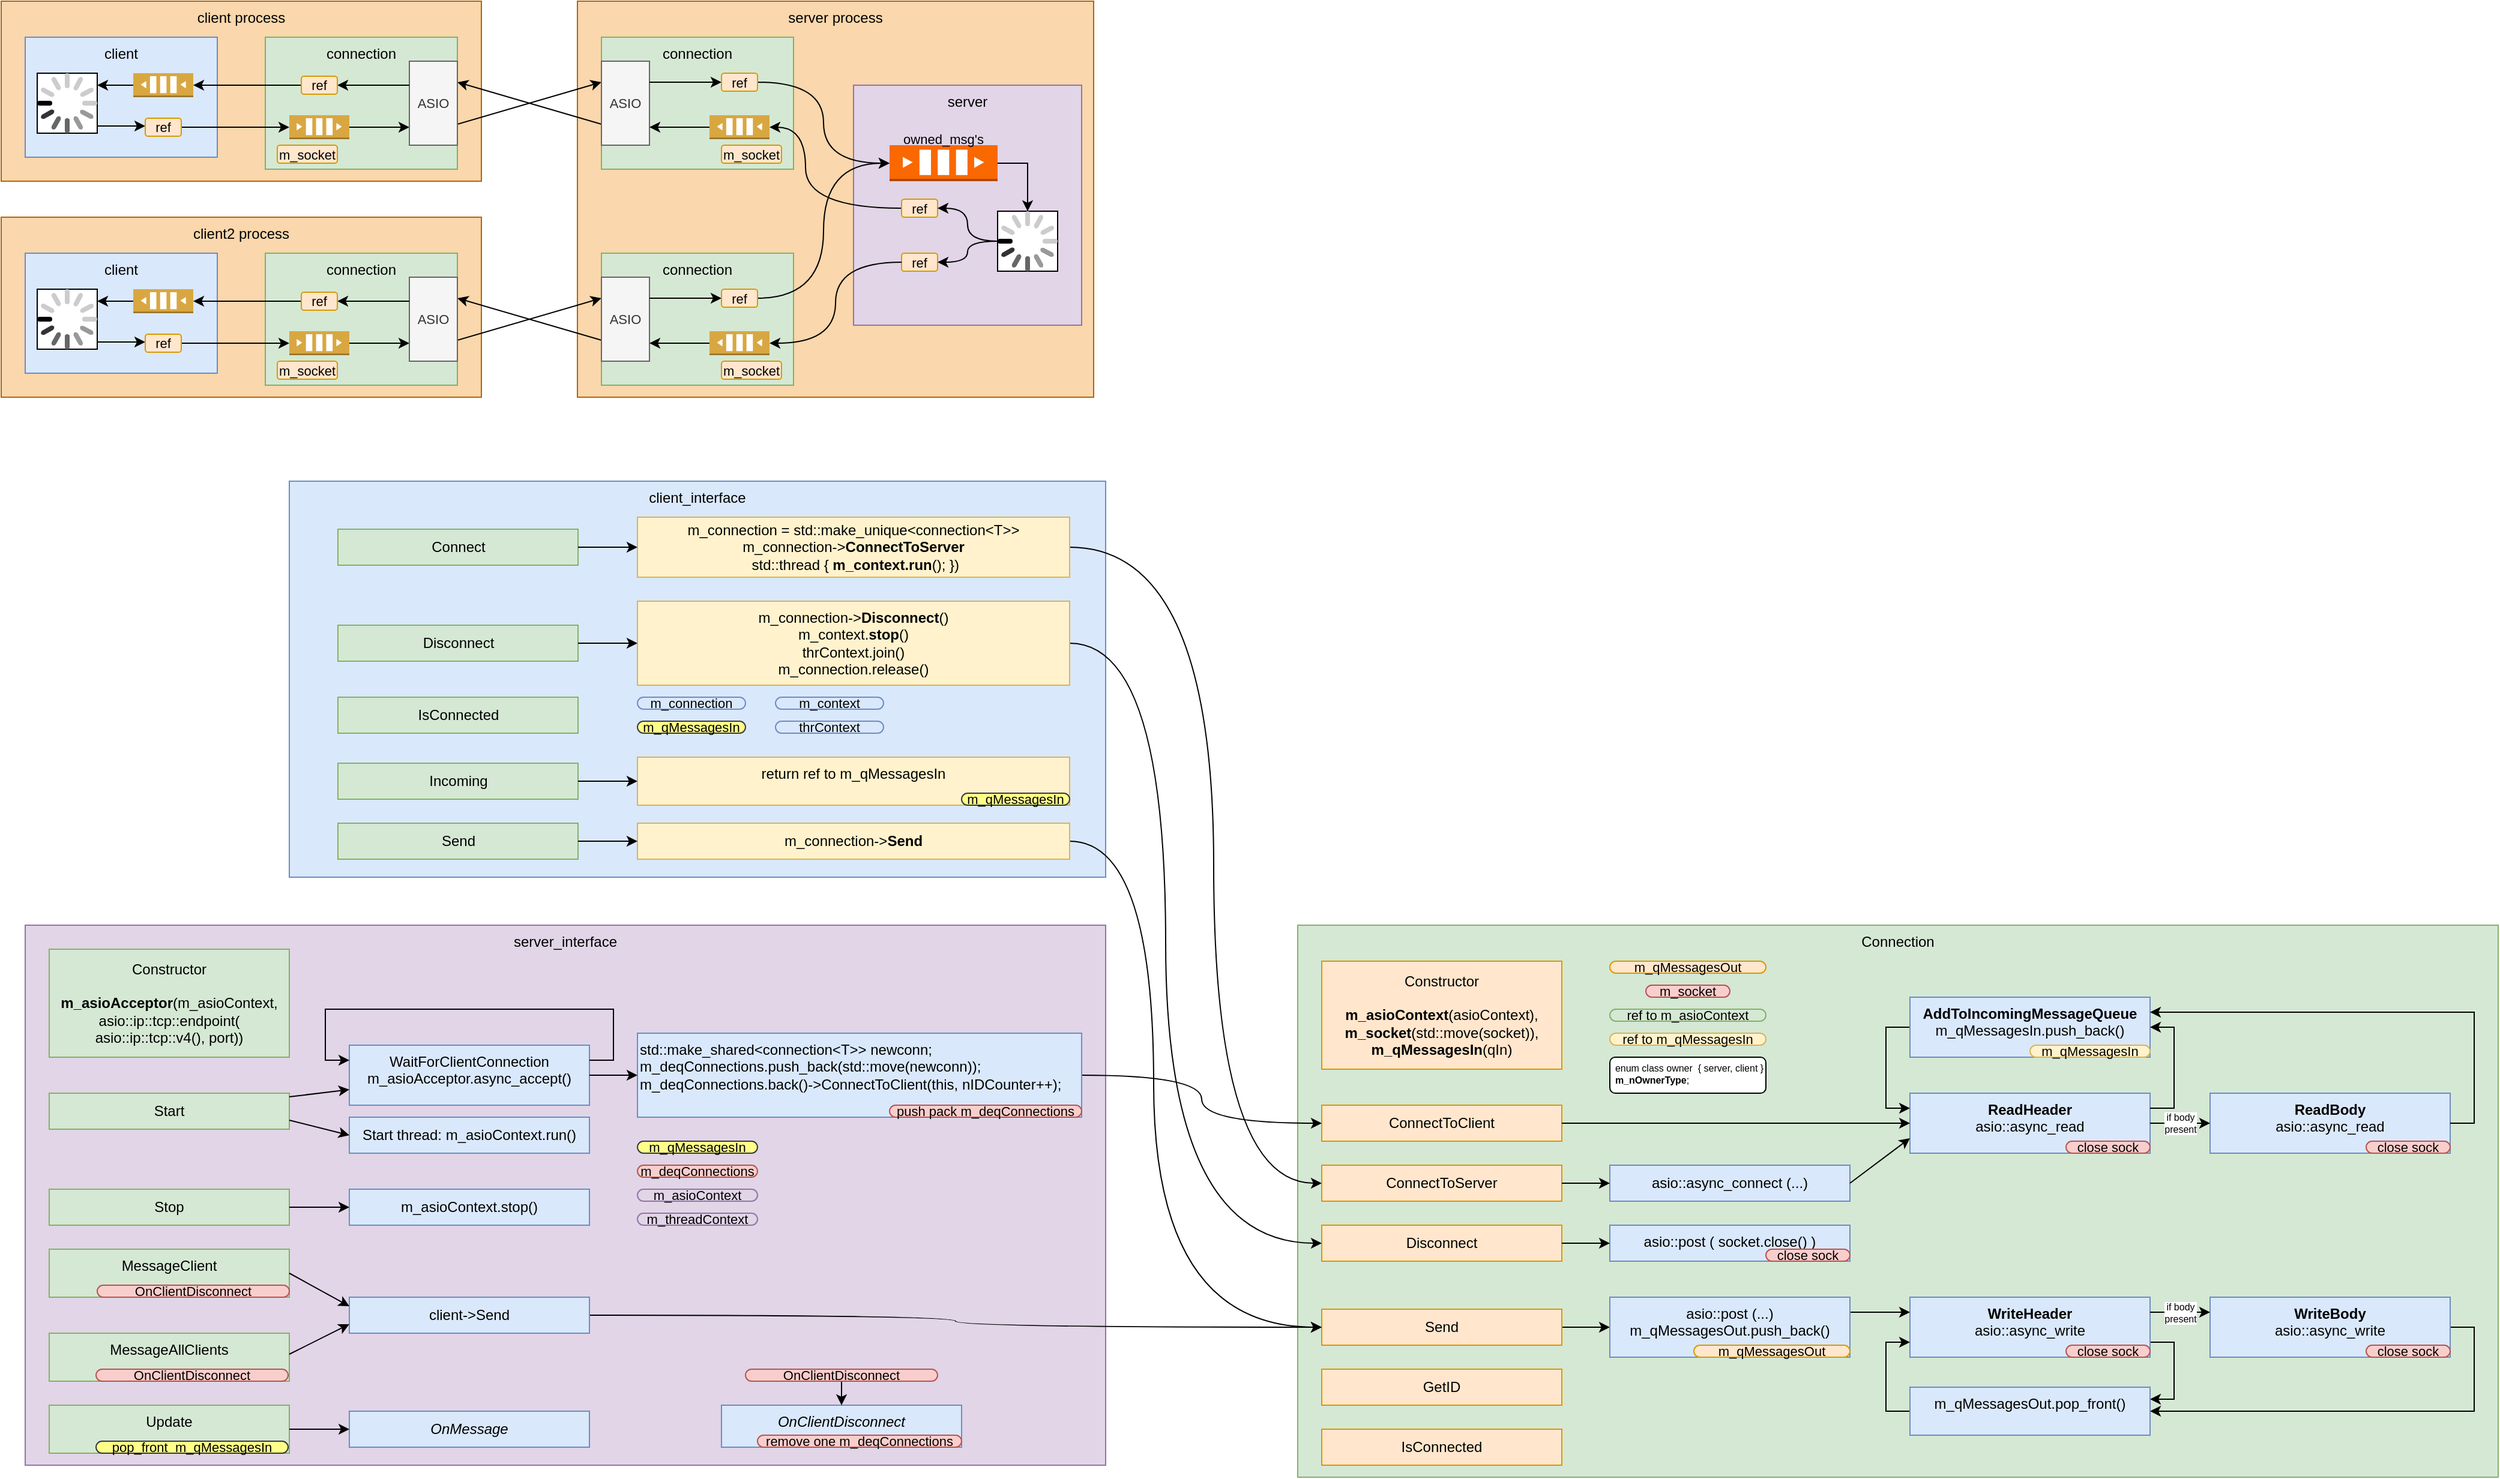 <mxfile version="21.1.2" type="device">
  <diagram name="Page-1" id="VmwjMLh0m2aZKeUJUhS9">
    <mxGraphModel dx="1274" dy="805" grid="0" gridSize="10" guides="1" tooltips="1" connect="1" arrows="1" fold="1" page="0" pageScale="1" pageWidth="850" pageHeight="1100" math="0" shadow="0">
      <root>
        <mxCell id="0" />
        <mxCell id="1" parent="0" />
        <mxCell id="L2Zg9XjhLKQAPyECAZR8-90" value="server process" style="rounded=0;whiteSpace=wrap;html=1;verticalAlign=top;fillColor=#fad7ac;strokeColor=#b46504;" vertex="1" parent="1">
          <mxGeometry x="1440" y="550" width="430" height="330" as="geometry" />
        </mxCell>
        <mxCell id="L2Zg9XjhLKQAPyECAZR8-89" value="client2 process" style="rounded=0;whiteSpace=wrap;html=1;verticalAlign=top;fillColor=#fad7ac;strokeColor=#b46504;" vertex="1" parent="1">
          <mxGeometry x="960" y="730" width="400" height="150" as="geometry" />
        </mxCell>
        <mxCell id="L2Zg9XjhLKQAPyECAZR8-88" value="client process" style="rounded=0;whiteSpace=wrap;html=1;verticalAlign=top;fillColor=#fad7ac;strokeColor=#b46504;" vertex="1" parent="1">
          <mxGeometry x="960" y="550" width="400" height="150" as="geometry" />
        </mxCell>
        <mxCell id="L2Zg9XjhLKQAPyECAZR8-18" value="connection" style="rounded=0;whiteSpace=wrap;html=1;fillColor=#d5e8d4;strokeColor=#82b366;verticalAlign=top;" vertex="1" parent="1">
          <mxGeometry x="1180" y="580" width="160" height="110" as="geometry" />
        </mxCell>
        <mxCell id="L2Zg9XjhLKQAPyECAZR8-1" value="client" style="rounded=0;whiteSpace=wrap;html=1;fillColor=#dae8fc;strokeColor=#6c8ebf;verticalAlign=top;" vertex="1" parent="1">
          <mxGeometry x="980" y="580" width="160" height="100" as="geometry" />
        </mxCell>
        <mxCell id="L2Zg9XjhLKQAPyECAZR8-10" value="" style="group" vertex="1" connectable="0" parent="1">
          <mxGeometry x="990" y="610" width="50" height="50" as="geometry" />
        </mxCell>
        <mxCell id="L2Zg9XjhLKQAPyECAZR8-9" value="" style="rounded=0;whiteSpace=wrap;html=1;" vertex="1" parent="L2Zg9XjhLKQAPyECAZR8-10">
          <mxGeometry width="50" height="50" as="geometry" />
        </mxCell>
        <mxCell id="L2Zg9XjhLKQAPyECAZR8-8" value="" style="html=1;verticalLabelPosition=bottom;labelBackgroundColor=#ffffff;verticalAlign=top;shadow=0;dashed=0;strokeWidth=2;shape=mxgraph.ios7.misc.loading_circle;" vertex="1" parent="L2Zg9XjhLKQAPyECAZR8-10">
          <mxGeometry width="50" height="50" as="geometry" />
        </mxCell>
        <mxCell id="L2Zg9XjhLKQAPyECAZR8-29" style="edgeStyle=elbowEdgeStyle;shape=connector;rounded=0;orthogonalLoop=1;jettySize=auto;elbow=vertical;html=1;labelBackgroundColor=default;strokeColor=default;fontFamily=Helvetica;fontSize=11;fontColor=default;endArrow=classic;" edge="1" parent="1" source="L2Zg9XjhLKQAPyECAZR8-11" target="L2Zg9XjhLKQAPyECAZR8-27">
          <mxGeometry relative="1" as="geometry" />
        </mxCell>
        <mxCell id="L2Zg9XjhLKQAPyECAZR8-11" value="" style="outlineConnect=0;dashed=0;verticalLabelPosition=bottom;verticalAlign=top;align=center;html=1;shape=mxgraph.aws3.queue;fillColor=#D9A741;gradientColor=none;" vertex="1" parent="1">
          <mxGeometry x="1200" y="645" width="50" height="20" as="geometry" />
        </mxCell>
        <mxCell id="L2Zg9XjhLKQAPyECAZR8-14" style="edgeStyle=elbowEdgeStyle;rounded=0;orthogonalLoop=1;jettySize=auto;html=1;exitX=1;exitY=0.5;exitDx=0;exitDy=0;exitPerimeter=0;elbow=vertical;" edge="1" parent="1" source="L2Zg9XjhLKQAPyECAZR8-13" target="L2Zg9XjhLKQAPyECAZR8-9">
          <mxGeometry relative="1" as="geometry" />
        </mxCell>
        <mxCell id="L2Zg9XjhLKQAPyECAZR8-13" value="" style="outlineConnect=0;dashed=0;verticalLabelPosition=bottom;verticalAlign=top;align=center;html=1;shape=mxgraph.aws3.queue;fillColor=#D9A741;gradientColor=none;flipH=1;" vertex="1" parent="1">
          <mxGeometry x="1070" y="610" width="50" height="20" as="geometry" />
        </mxCell>
        <mxCell id="L2Zg9XjhLKQAPyECAZR8-26" style="shape=connector;rounded=0;orthogonalLoop=1;jettySize=auto;elbow=vertical;html=1;labelBackgroundColor=default;strokeColor=default;fontFamily=Helvetica;fontSize=11;fontColor=default;endArrow=classic;" edge="1" parent="1" source="L2Zg9XjhLKQAPyECAZR8-46" target="L2Zg9XjhLKQAPyECAZR8-11">
          <mxGeometry relative="1" as="geometry">
            <mxPoint x="1119.994" y="655.111" as="sourcePoint" />
          </mxGeometry>
        </mxCell>
        <mxCell id="L2Zg9XjhLKQAPyECAZR8-16" style="edgeStyle=elbowEdgeStyle;shape=connector;rounded=0;orthogonalLoop=1;jettySize=auto;elbow=vertical;html=1;labelBackgroundColor=default;strokeColor=default;fontFamily=Helvetica;fontSize=11;fontColor=default;endArrow=classic;" edge="1" parent="1" source="L2Zg9XjhLKQAPyECAZR8-9" target="L2Zg9XjhLKQAPyECAZR8-46">
          <mxGeometry relative="1" as="geometry">
            <mxPoint x="1070.0" y="655.0" as="targetPoint" />
          </mxGeometry>
        </mxCell>
        <mxCell id="L2Zg9XjhLKQAPyECAZR8-30" style="edgeStyle=elbowEdgeStyle;shape=connector;rounded=0;orthogonalLoop=1;jettySize=auto;elbow=vertical;html=1;labelBackgroundColor=default;strokeColor=default;fontFamily=Helvetica;fontSize=11;fontColor=default;endArrow=classic;" edge="1" parent="1" source="L2Zg9XjhLKQAPyECAZR8-99" target="L2Zg9XjhLKQAPyECAZR8-13">
          <mxGeometry relative="1" as="geometry" />
        </mxCell>
        <mxCell id="L2Zg9XjhLKQAPyECAZR8-44" style="shape=connector;rounded=0;orthogonalLoop=1;jettySize=auto;elbow=vertical;html=1;exitX=1;exitY=0.75;exitDx=0;exitDy=0;entryX=0;entryY=0.25;entryDx=0;entryDy=0;labelBackgroundColor=default;strokeColor=default;fontFamily=Helvetica;fontSize=11;fontColor=default;endArrow=classic;" edge="1" parent="1" source="L2Zg9XjhLKQAPyECAZR8-27" target="L2Zg9XjhLKQAPyECAZR8-43">
          <mxGeometry relative="1" as="geometry" />
        </mxCell>
        <mxCell id="L2Zg9XjhLKQAPyECAZR8-45" style="rounded=0;orthogonalLoop=1;jettySize=auto;elbow=vertical;html=1;exitX=0;exitY=0.75;exitDx=0;exitDy=0;entryX=1;entryY=0.25;entryDx=0;entryDy=0;labelBackgroundColor=default;strokeColor=default;fontFamily=Helvetica;fontSize=11;fontColor=default;endArrow=classic;" edge="1" parent="1" source="L2Zg9XjhLKQAPyECAZR8-43" target="L2Zg9XjhLKQAPyECAZR8-27">
          <mxGeometry relative="1" as="geometry" />
        </mxCell>
        <mxCell id="L2Zg9XjhLKQAPyECAZR8-27" value="ASIO" style="rounded=0;whiteSpace=wrap;html=1;fontFamily=Helvetica;fontSize=11;fontColor=#333333;fillColor=#f5f5f5;strokeColor=#666666;" vertex="1" parent="1">
          <mxGeometry x="1300" y="600" width="40" height="70" as="geometry" />
        </mxCell>
        <mxCell id="L2Zg9XjhLKQAPyECAZR8-40" value="connection" style="rounded=0;whiteSpace=wrap;html=1;fillColor=#d5e8d4;strokeColor=#82b366;verticalAlign=top;" vertex="1" parent="1">
          <mxGeometry x="1460" y="580" width="160" height="110" as="geometry" />
        </mxCell>
        <mxCell id="L2Zg9XjhLKQAPyECAZR8-43" value="ASIO" style="rounded=0;whiteSpace=wrap;html=1;fontFamily=Helvetica;fontSize=11;fontColor=#333333;fillColor=#f5f5f5;strokeColor=#666666;" vertex="1" parent="1">
          <mxGeometry x="1460" y="600" width="40" height="70" as="geometry" />
        </mxCell>
        <mxCell id="L2Zg9XjhLKQAPyECAZR8-46" value="ref" style="rounded=1;whiteSpace=wrap;html=1;fontFamily=Helvetica;fontSize=11;fillColor=#ffe6cc;strokeColor=#d79b00;" vertex="1" parent="1">
          <mxGeometry x="1080" y="647.5" width="30" height="15" as="geometry" />
        </mxCell>
        <mxCell id="L2Zg9XjhLKQAPyECAZR8-48" style="edgeStyle=elbowEdgeStyle;shape=connector;rounded=0;orthogonalLoop=1;jettySize=auto;elbow=vertical;html=1;exitX=1;exitY=0.5;exitDx=0;exitDy=0;exitPerimeter=0;labelBackgroundColor=default;strokeColor=default;fontFamily=Helvetica;fontSize=11;fontColor=default;endArrow=classic;" edge="1" parent="1" source="L2Zg9XjhLKQAPyECAZR8-47" target="L2Zg9XjhLKQAPyECAZR8-43">
          <mxGeometry relative="1" as="geometry" />
        </mxCell>
        <mxCell id="L2Zg9XjhLKQAPyECAZR8-47" value="" style="outlineConnect=0;dashed=0;verticalLabelPosition=bottom;verticalAlign=top;align=center;html=1;shape=mxgraph.aws3.queue;fillColor=#D9A741;gradientColor=none;flipH=1;" vertex="1" parent="1">
          <mxGeometry x="1550" y="645" width="50" height="20" as="geometry" />
        </mxCell>
        <mxCell id="L2Zg9XjhLKQAPyECAZR8-49" value="server" style="rounded=0;whiteSpace=wrap;html=1;fillColor=#e1d5e7;strokeColor=#9673a6;verticalAlign=top;" vertex="1" parent="1">
          <mxGeometry x="1670" y="620" width="190" height="200" as="geometry" />
        </mxCell>
        <mxCell id="L2Zg9XjhLKQAPyECAZR8-55" style="edgeStyle=orthogonalEdgeStyle;shape=connector;rounded=0;orthogonalLoop=1;jettySize=auto;elbow=vertical;html=1;exitX=1;exitY=0.5;exitDx=0;exitDy=0;exitPerimeter=0;labelBackgroundColor=default;strokeColor=default;fontFamily=Helvetica;fontSize=11;fontColor=default;endArrow=classic;" edge="1" parent="1" source="L2Zg9XjhLKQAPyECAZR8-50" target="L2Zg9XjhLKQAPyECAZR8-53">
          <mxGeometry relative="1" as="geometry" />
        </mxCell>
        <mxCell id="L2Zg9XjhLKQAPyECAZR8-50" value="" style="outlineConnect=0;dashed=0;verticalLabelPosition=bottom;verticalAlign=top;align=center;html=1;shape=mxgraph.aws3.queue;fillColor=#fa6800;fontColor=#000000;strokeColor=#C73500;" vertex="1" parent="1">
          <mxGeometry x="1700" y="670" width="90" height="30" as="geometry" />
        </mxCell>
        <mxCell id="L2Zg9XjhLKQAPyECAZR8-51" style="edgeStyle=orthogonalEdgeStyle;shape=connector;rounded=0;orthogonalLoop=1;jettySize=auto;elbow=vertical;html=1;labelBackgroundColor=default;strokeColor=default;fontFamily=Helvetica;fontSize=11;fontColor=default;endArrow=classic;curved=1;entryX=0;entryY=0.5;entryDx=0;entryDy=0;entryPerimeter=0;" edge="1" parent="1" source="L2Zg9XjhLKQAPyECAZR8-92" target="L2Zg9XjhLKQAPyECAZR8-50">
          <mxGeometry relative="1" as="geometry" />
        </mxCell>
        <mxCell id="L2Zg9XjhLKQAPyECAZR8-52" value="" style="group" vertex="1" connectable="0" parent="1">
          <mxGeometry x="1790" y="725" width="50" height="50" as="geometry" />
        </mxCell>
        <mxCell id="L2Zg9XjhLKQAPyECAZR8-53" value="" style="rounded=0;whiteSpace=wrap;html=1;" vertex="1" parent="L2Zg9XjhLKQAPyECAZR8-52">
          <mxGeometry width="50.0" height="50.0" as="geometry" />
        </mxCell>
        <mxCell id="L2Zg9XjhLKQAPyECAZR8-54" value="" style="html=1;verticalLabelPosition=bottom;labelBackgroundColor=#ffffff;verticalAlign=top;shadow=0;dashed=0;strokeWidth=2;shape=mxgraph.ios7.misc.loading_circle;" vertex="1" parent="L2Zg9XjhLKQAPyECAZR8-52">
          <mxGeometry width="50.0" height="50.0" as="geometry" />
        </mxCell>
        <mxCell id="L2Zg9XjhLKQAPyECAZR8-57" style="edgeStyle=orthogonalEdgeStyle;shape=connector;rounded=0;orthogonalLoop=1;jettySize=auto;elbow=vertical;html=1;labelBackgroundColor=default;strokeColor=default;fontFamily=Helvetica;fontSize=11;fontColor=default;endArrow=classic;curved=1;entryX=0;entryY=0.5;entryDx=0;entryDy=0;entryPerimeter=0;" edge="1" parent="1" source="L2Zg9XjhLKQAPyECAZR8-56" target="L2Zg9XjhLKQAPyECAZR8-47">
          <mxGeometry relative="1" as="geometry">
            <Array as="points">
              <mxPoint x="1630" y="723" />
              <mxPoint x="1630" y="655" />
            </Array>
          </mxGeometry>
        </mxCell>
        <mxCell id="L2Zg9XjhLKQAPyECAZR8-56" value="ref" style="rounded=1;whiteSpace=wrap;html=1;fontFamily=Helvetica;fontSize=11;fillColor=#ffe6cc;strokeColor=#d79b00;" vertex="1" parent="1">
          <mxGeometry x="1710" y="715" width="30" height="15" as="geometry" />
        </mxCell>
        <mxCell id="L2Zg9XjhLKQAPyECAZR8-59" style="edgeStyle=orthogonalEdgeStyle;shape=connector;curved=1;rounded=0;orthogonalLoop=1;jettySize=auto;html=1;exitX=0;exitY=0.5;exitDx=0;exitDy=0;exitPerimeter=0;entryX=1;entryY=0.5;entryDx=0;entryDy=0;labelBackgroundColor=default;strokeColor=default;fontFamily=Helvetica;fontSize=11;fontColor=default;endArrow=classic;elbow=vertical;" edge="1" parent="1" source="L2Zg9XjhLKQAPyECAZR8-54" target="L2Zg9XjhLKQAPyECAZR8-56">
          <mxGeometry relative="1" as="geometry" />
        </mxCell>
        <mxCell id="L2Zg9XjhLKQAPyECAZR8-60" value="ref" style="rounded=1;whiteSpace=wrap;html=1;fontFamily=Helvetica;fontSize=11;fillColor=#ffe6cc;strokeColor=#d79b00;" vertex="1" parent="1">
          <mxGeometry x="1710" y="760" width="30" height="15" as="geometry" />
        </mxCell>
        <mxCell id="L2Zg9XjhLKQAPyECAZR8-61" style="edgeStyle=orthogonalEdgeStyle;shape=connector;curved=1;rounded=0;orthogonalLoop=1;jettySize=auto;html=1;exitX=0;exitY=0.5;exitDx=0;exitDy=0;entryX=1;entryY=0.5;entryDx=0;entryDy=0;labelBackgroundColor=default;strokeColor=default;fontFamily=Helvetica;fontSize=11;fontColor=default;endArrow=classic;elbow=vertical;" edge="1" parent="1" source="L2Zg9XjhLKQAPyECAZR8-53" target="L2Zg9XjhLKQAPyECAZR8-60">
          <mxGeometry relative="1" as="geometry" />
        </mxCell>
        <mxCell id="L2Zg9XjhLKQAPyECAZR8-66" value="connection" style="rounded=0;whiteSpace=wrap;html=1;fillColor=#d5e8d4;strokeColor=#82b366;verticalAlign=top;" vertex="1" parent="1">
          <mxGeometry x="1180" y="760" width="160" height="110" as="geometry" />
        </mxCell>
        <mxCell id="L2Zg9XjhLKQAPyECAZR8-67" value="client" style="rounded=0;whiteSpace=wrap;html=1;fillColor=#dae8fc;strokeColor=#6c8ebf;verticalAlign=top;" vertex="1" parent="1">
          <mxGeometry x="980" y="760" width="160" height="100" as="geometry" />
        </mxCell>
        <mxCell id="L2Zg9XjhLKQAPyECAZR8-68" value="" style="group" vertex="1" connectable="0" parent="1">
          <mxGeometry x="990" y="790" width="50" height="50" as="geometry" />
        </mxCell>
        <mxCell id="L2Zg9XjhLKQAPyECAZR8-69" value="" style="rounded=0;whiteSpace=wrap;html=1;" vertex="1" parent="L2Zg9XjhLKQAPyECAZR8-68">
          <mxGeometry width="50" height="50" as="geometry" />
        </mxCell>
        <mxCell id="L2Zg9XjhLKQAPyECAZR8-70" value="" style="html=1;verticalLabelPosition=bottom;labelBackgroundColor=#ffffff;verticalAlign=top;shadow=0;dashed=0;strokeWidth=2;shape=mxgraph.ios7.misc.loading_circle;" vertex="1" parent="L2Zg9XjhLKQAPyECAZR8-68">
          <mxGeometry width="50" height="50" as="geometry" />
        </mxCell>
        <mxCell id="L2Zg9XjhLKQAPyECAZR8-71" style="edgeStyle=elbowEdgeStyle;shape=connector;rounded=0;orthogonalLoop=1;jettySize=auto;elbow=vertical;html=1;labelBackgroundColor=default;strokeColor=default;fontFamily=Helvetica;fontSize=11;fontColor=default;endArrow=classic;" edge="1" source="L2Zg9XjhLKQAPyECAZR8-72" target="L2Zg9XjhLKQAPyECAZR8-80" parent="1">
          <mxGeometry relative="1" as="geometry" />
        </mxCell>
        <mxCell id="L2Zg9XjhLKQAPyECAZR8-72" value="" style="outlineConnect=0;dashed=0;verticalLabelPosition=bottom;verticalAlign=top;align=center;html=1;shape=mxgraph.aws3.queue;fillColor=#D9A741;gradientColor=none;" vertex="1" parent="1">
          <mxGeometry x="1200" y="825" width="50" height="20" as="geometry" />
        </mxCell>
        <mxCell id="L2Zg9XjhLKQAPyECAZR8-73" style="edgeStyle=elbowEdgeStyle;rounded=0;orthogonalLoop=1;jettySize=auto;html=1;exitX=1;exitY=0.5;exitDx=0;exitDy=0;exitPerimeter=0;elbow=vertical;" edge="1" source="L2Zg9XjhLKQAPyECAZR8-74" target="L2Zg9XjhLKQAPyECAZR8-69" parent="1">
          <mxGeometry relative="1" as="geometry" />
        </mxCell>
        <mxCell id="L2Zg9XjhLKQAPyECAZR8-74" value="" style="outlineConnect=0;dashed=0;verticalLabelPosition=bottom;verticalAlign=top;align=center;html=1;shape=mxgraph.aws3.queue;fillColor=#D9A741;gradientColor=none;flipH=1;" vertex="1" parent="1">
          <mxGeometry x="1070" y="790" width="50" height="20" as="geometry" />
        </mxCell>
        <mxCell id="L2Zg9XjhLKQAPyECAZR8-75" style="shape=connector;rounded=0;orthogonalLoop=1;jettySize=auto;elbow=vertical;html=1;labelBackgroundColor=default;strokeColor=default;fontFamily=Helvetica;fontSize=11;fontColor=default;endArrow=classic;" edge="1" target="L2Zg9XjhLKQAPyECAZR8-72" parent="1" source="L2Zg9XjhLKQAPyECAZR8-83">
          <mxGeometry relative="1" as="geometry">
            <mxPoint x="1119.994" y="835.111" as="sourcePoint" />
          </mxGeometry>
        </mxCell>
        <mxCell id="L2Zg9XjhLKQAPyECAZR8-76" style="edgeStyle=elbowEdgeStyle;shape=connector;rounded=0;orthogonalLoop=1;jettySize=auto;elbow=vertical;html=1;labelBackgroundColor=default;strokeColor=default;fontFamily=Helvetica;fontSize=11;fontColor=default;endArrow=classic;" edge="1" source="L2Zg9XjhLKQAPyECAZR8-69" target="L2Zg9XjhLKQAPyECAZR8-83" parent="1">
          <mxGeometry relative="1" as="geometry">
            <mxPoint x="1070.0" y="835.0" as="targetPoint" />
          </mxGeometry>
        </mxCell>
        <mxCell id="L2Zg9XjhLKQAPyECAZR8-77" style="edgeStyle=elbowEdgeStyle;shape=connector;rounded=0;orthogonalLoop=1;jettySize=auto;elbow=vertical;html=1;labelBackgroundColor=default;strokeColor=default;fontFamily=Helvetica;fontSize=11;fontColor=default;endArrow=classic;" edge="1" source="L2Zg9XjhLKQAPyECAZR8-101" target="L2Zg9XjhLKQAPyECAZR8-74" parent="1">
          <mxGeometry relative="1" as="geometry" />
        </mxCell>
        <mxCell id="L2Zg9XjhLKQAPyECAZR8-78" style="shape=connector;rounded=0;orthogonalLoop=1;jettySize=auto;elbow=vertical;html=1;exitX=1;exitY=0.75;exitDx=0;exitDy=0;entryX=0;entryY=0.25;entryDx=0;entryDy=0;labelBackgroundColor=default;strokeColor=default;fontFamily=Helvetica;fontSize=11;fontColor=default;endArrow=classic;" edge="1" source="L2Zg9XjhLKQAPyECAZR8-80" target="L2Zg9XjhLKQAPyECAZR8-82" parent="1">
          <mxGeometry relative="1" as="geometry" />
        </mxCell>
        <mxCell id="L2Zg9XjhLKQAPyECAZR8-79" style="rounded=0;orthogonalLoop=1;jettySize=auto;elbow=vertical;html=1;exitX=0;exitY=0.75;exitDx=0;exitDy=0;entryX=1;entryY=0.25;entryDx=0;entryDy=0;labelBackgroundColor=default;strokeColor=default;fontFamily=Helvetica;fontSize=11;fontColor=default;endArrow=classic;" edge="1" source="L2Zg9XjhLKQAPyECAZR8-82" target="L2Zg9XjhLKQAPyECAZR8-80" parent="1">
          <mxGeometry relative="1" as="geometry" />
        </mxCell>
        <mxCell id="L2Zg9XjhLKQAPyECAZR8-80" value="ASIO" style="rounded=0;whiteSpace=wrap;html=1;fontFamily=Helvetica;fontSize=11;fontColor=#333333;fillColor=#f5f5f5;strokeColor=#666666;" vertex="1" parent="1">
          <mxGeometry x="1300" y="780" width="40" height="70" as="geometry" />
        </mxCell>
        <mxCell id="L2Zg9XjhLKQAPyECAZR8-81" value="connection" style="rounded=0;whiteSpace=wrap;html=1;fillColor=#d5e8d4;strokeColor=#82b366;verticalAlign=top;" vertex="1" parent="1">
          <mxGeometry x="1460" y="760" width="160" height="110" as="geometry" />
        </mxCell>
        <mxCell id="L2Zg9XjhLKQAPyECAZR8-87" style="edgeStyle=orthogonalEdgeStyle;shape=connector;curved=1;rounded=0;orthogonalLoop=1;jettySize=auto;html=1;exitX=1;exitY=0.5;exitDx=0;exitDy=0;entryX=0;entryY=0.5;entryDx=0;entryDy=0;entryPerimeter=0;labelBackgroundColor=default;strokeColor=default;fontFamily=Helvetica;fontSize=11;fontColor=default;endArrow=classic;elbow=vertical;" edge="1" parent="1" source="L2Zg9XjhLKQAPyECAZR8-96" target="L2Zg9XjhLKQAPyECAZR8-50">
          <mxGeometry relative="1" as="geometry" />
        </mxCell>
        <mxCell id="L2Zg9XjhLKQAPyECAZR8-82" value="ASIO" style="rounded=0;whiteSpace=wrap;html=1;fontFamily=Helvetica;fontSize=11;fontColor=#333333;fillColor=#f5f5f5;strokeColor=#666666;" vertex="1" parent="1">
          <mxGeometry x="1460" y="780" width="40" height="70" as="geometry" />
        </mxCell>
        <mxCell id="L2Zg9XjhLKQAPyECAZR8-83" value="ref" style="rounded=1;whiteSpace=wrap;html=1;fontFamily=Helvetica;fontSize=11;fillColor=#ffe6cc;strokeColor=#d79b00;" vertex="1" parent="1">
          <mxGeometry x="1080" y="827.5" width="30" height="15" as="geometry" />
        </mxCell>
        <mxCell id="L2Zg9XjhLKQAPyECAZR8-84" style="edgeStyle=elbowEdgeStyle;shape=connector;rounded=0;orthogonalLoop=1;jettySize=auto;elbow=vertical;html=1;exitX=1;exitY=0.5;exitDx=0;exitDy=0;exitPerimeter=0;labelBackgroundColor=default;strokeColor=default;fontFamily=Helvetica;fontSize=11;fontColor=default;endArrow=classic;" edge="1" source="L2Zg9XjhLKQAPyECAZR8-85" target="L2Zg9XjhLKQAPyECAZR8-82" parent="1">
          <mxGeometry relative="1" as="geometry" />
        </mxCell>
        <mxCell id="L2Zg9XjhLKQAPyECAZR8-85" value="" style="outlineConnect=0;dashed=0;verticalLabelPosition=bottom;verticalAlign=top;align=center;html=1;shape=mxgraph.aws3.queue;fillColor=#D9A741;gradientColor=none;flipH=1;" vertex="1" parent="1">
          <mxGeometry x="1550" y="825" width="50" height="20" as="geometry" />
        </mxCell>
        <mxCell id="L2Zg9XjhLKQAPyECAZR8-86" style="edgeStyle=orthogonalEdgeStyle;shape=connector;curved=1;rounded=0;orthogonalLoop=1;jettySize=auto;html=1;exitX=0;exitY=0.5;exitDx=0;exitDy=0;entryX=0;entryY=0.5;entryDx=0;entryDy=0;entryPerimeter=0;labelBackgroundColor=default;strokeColor=default;fontFamily=Helvetica;fontSize=11;fontColor=default;endArrow=classic;elbow=vertical;" edge="1" parent="1" source="L2Zg9XjhLKQAPyECAZR8-60" target="L2Zg9XjhLKQAPyECAZR8-85">
          <mxGeometry relative="1" as="geometry" />
        </mxCell>
        <mxCell id="L2Zg9XjhLKQAPyECAZR8-91" value="owned_msg&#39;s" style="text;html=1;strokeColor=none;fillColor=none;align=center;verticalAlign=middle;whiteSpace=wrap;rounded=0;fontSize=11;fontFamily=Helvetica;fontColor=default;" vertex="1" parent="1">
          <mxGeometry x="1700" y="660" width="90" height="10" as="geometry" />
        </mxCell>
        <mxCell id="L2Zg9XjhLKQAPyECAZR8-93" value="" style="edgeStyle=orthogonalEdgeStyle;shape=connector;rounded=0;orthogonalLoop=1;jettySize=auto;elbow=vertical;html=1;exitX=1;exitY=0.25;exitDx=0;exitDy=0;labelBackgroundColor=default;strokeColor=default;fontFamily=Helvetica;fontSize=11;fontColor=default;endArrow=classic;curved=1;" edge="1" parent="1" source="L2Zg9XjhLKQAPyECAZR8-43" target="L2Zg9XjhLKQAPyECAZR8-92">
          <mxGeometry relative="1" as="geometry">
            <mxPoint x="1500" y="618" as="sourcePoint" />
            <mxPoint x="1700" y="685" as="targetPoint" />
            <Array as="points" />
          </mxGeometry>
        </mxCell>
        <mxCell id="L2Zg9XjhLKQAPyECAZR8-92" value="ref" style="rounded=1;whiteSpace=wrap;html=1;fontFamily=Helvetica;fontSize=11;fillColor=#ffe6cc;strokeColor=#d79b00;" vertex="1" parent="1">
          <mxGeometry x="1560" y="610" width="30" height="15" as="geometry" />
        </mxCell>
        <mxCell id="L2Zg9XjhLKQAPyECAZR8-97" value="" style="edgeStyle=orthogonalEdgeStyle;shape=connector;curved=1;rounded=0;orthogonalLoop=1;jettySize=auto;html=1;exitX=1;exitY=0.25;exitDx=0;exitDy=0;entryX=0;entryY=0.5;entryDx=0;entryDy=0;entryPerimeter=0;labelBackgroundColor=default;strokeColor=default;fontFamily=Helvetica;fontSize=11;fontColor=default;endArrow=classic;elbow=vertical;" edge="1" parent="1" source="L2Zg9XjhLKQAPyECAZR8-82" target="L2Zg9XjhLKQAPyECAZR8-96">
          <mxGeometry relative="1" as="geometry">
            <mxPoint x="1500" y="798" as="sourcePoint" />
            <mxPoint x="1700" y="685" as="targetPoint" />
            <Array as="points" />
          </mxGeometry>
        </mxCell>
        <mxCell id="L2Zg9XjhLKQAPyECAZR8-96" value="ref" style="rounded=1;whiteSpace=wrap;html=1;fontFamily=Helvetica;fontSize=11;fillColor=#ffe6cc;strokeColor=#d79b00;" vertex="1" parent="1">
          <mxGeometry x="1560" y="790" width="30" height="15" as="geometry" />
        </mxCell>
        <mxCell id="L2Zg9XjhLKQAPyECAZR8-98" value="m_socket" style="rounded=1;whiteSpace=wrap;html=1;fontFamily=Helvetica;fontSize=11;fillColor=#ffe6cc;strokeColor=#d79b00;" vertex="1" parent="1">
          <mxGeometry x="1190" y="670" width="50" height="15" as="geometry" />
        </mxCell>
        <mxCell id="L2Zg9XjhLKQAPyECAZR8-100" value="" style="edgeStyle=elbowEdgeStyle;shape=connector;rounded=0;orthogonalLoop=1;jettySize=auto;elbow=vertical;html=1;labelBackgroundColor=default;strokeColor=default;fontFamily=Helvetica;fontSize=11;fontColor=default;endArrow=classic;" edge="1" parent="1" source="L2Zg9XjhLKQAPyECAZR8-27" target="L2Zg9XjhLKQAPyECAZR8-99">
          <mxGeometry relative="1" as="geometry">
            <mxPoint x="1300" y="620" as="sourcePoint" />
            <mxPoint x="1120" y="620" as="targetPoint" />
          </mxGeometry>
        </mxCell>
        <mxCell id="L2Zg9XjhLKQAPyECAZR8-99" value="ref" style="rounded=1;whiteSpace=wrap;html=1;fontFamily=Helvetica;fontSize=11;fillColor=#ffe6cc;strokeColor=#d79b00;" vertex="1" parent="1">
          <mxGeometry x="1210" y="612.5" width="30" height="15" as="geometry" />
        </mxCell>
        <mxCell id="L2Zg9XjhLKQAPyECAZR8-102" value="" style="edgeStyle=elbowEdgeStyle;shape=connector;rounded=0;orthogonalLoop=1;jettySize=auto;elbow=vertical;html=1;labelBackgroundColor=default;strokeColor=default;fontFamily=Helvetica;fontSize=11;fontColor=default;endArrow=classic;" edge="1" parent="1" source="L2Zg9XjhLKQAPyECAZR8-80" target="L2Zg9XjhLKQAPyECAZR8-101">
          <mxGeometry relative="1" as="geometry">
            <mxPoint x="1300" y="800" as="sourcePoint" />
            <mxPoint x="1120" y="800" as="targetPoint" />
          </mxGeometry>
        </mxCell>
        <mxCell id="L2Zg9XjhLKQAPyECAZR8-101" value="ref" style="rounded=1;whiteSpace=wrap;html=1;fontFamily=Helvetica;fontSize=11;fillColor=#ffe6cc;strokeColor=#d79b00;" vertex="1" parent="1">
          <mxGeometry x="1210" y="792.5" width="30" height="15" as="geometry" />
        </mxCell>
        <mxCell id="L2Zg9XjhLKQAPyECAZR8-103" value="m_socket" style="rounded=1;whiteSpace=wrap;html=1;fontFamily=Helvetica;fontSize=11;fillColor=#ffe6cc;strokeColor=#d79b00;" vertex="1" parent="1">
          <mxGeometry x="1560" y="850" width="50" height="15" as="geometry" />
        </mxCell>
        <mxCell id="L2Zg9XjhLKQAPyECAZR8-104" value="m_socket" style="rounded=1;whiteSpace=wrap;html=1;fontFamily=Helvetica;fontSize=11;fillColor=#ffe6cc;strokeColor=#d79b00;" vertex="1" parent="1">
          <mxGeometry x="1560" y="670" width="50" height="15" as="geometry" />
        </mxCell>
        <mxCell id="L2Zg9XjhLKQAPyECAZR8-105" value="m_socket" style="rounded=1;whiteSpace=wrap;html=1;fontFamily=Helvetica;fontSize=11;fillColor=#ffe6cc;strokeColor=#d79b00;" vertex="1" parent="1">
          <mxGeometry x="1190" y="850" width="50" height="15" as="geometry" />
        </mxCell>
        <mxCell id="L2Zg9XjhLKQAPyECAZR8-148" value="&lt;span style=&quot;font-weight: normal;&quot;&gt;Connection&lt;/span&gt;" style="rounded=0;whiteSpace=wrap;html=1;fillColor=#d5e8d4;strokeColor=#82b366;fontStyle=1;verticalAlign=top;movable=1;resizable=1;rotatable=1;deletable=1;editable=1;locked=0;connectable=1;container=0;" vertex="1" parent="1">
          <mxGeometry x="2040" y="1320" width="1000" height="460" as="geometry" />
        </mxCell>
        <mxCell id="L2Zg9XjhLKQAPyECAZR8-149" value="ConnectToClient" style="rounded=0;whiteSpace=wrap;html=1;fillColor=#ffe6cc;strokeColor=#d79b00;container=0;" vertex="1" parent="1">
          <mxGeometry x="2060" y="1470" width="200" height="30" as="geometry" />
        </mxCell>
        <mxCell id="L2Zg9XjhLKQAPyECAZR8-150" value="&lt;b&gt;ReadBody&lt;/b&gt;&lt;br&gt;asio::async_read" style="rounded=0;whiteSpace=wrap;html=1;fillColor=#dae8fc;strokeColor=#6c8ebf;container=0;verticalAlign=top;" vertex="1" parent="1">
          <mxGeometry x="2800" y="1460" width="200" height="50" as="geometry" />
        </mxCell>
        <mxCell id="L2Zg9XjhLKQAPyECAZR8-288" style="edgeStyle=orthogonalEdgeStyle;shape=connector;rounded=0;orthogonalLoop=1;jettySize=auto;html=1;exitX=1;exitY=0.75;exitDx=0;exitDy=0;entryX=1;entryY=0.25;entryDx=0;entryDy=0;labelBackgroundColor=default;strokeColor=default;fontFamily=Helvetica;fontSize=11;fontColor=default;endArrow=classic;elbow=vertical;" edge="1" parent="1" source="L2Zg9XjhLKQAPyECAZR8-151" target="L2Zg9XjhLKQAPyECAZR8-287">
          <mxGeometry relative="1" as="geometry" />
        </mxCell>
        <mxCell id="L2Zg9XjhLKQAPyECAZR8-151" value="&lt;b&gt;WriteHeader&lt;/b&gt;&lt;br&gt;asio::async_write&lt;br&gt;" style="rounded=0;whiteSpace=wrap;html=1;fillColor=#dae8fc;strokeColor=#6c8ebf;container=0;verticalAlign=top;" vertex="1" parent="1">
          <mxGeometry x="2550" y="1630" width="200" height="50" as="geometry" />
        </mxCell>
        <mxCell id="L2Zg9XjhLKQAPyECAZR8-290" style="edgeStyle=orthogonalEdgeStyle;shape=connector;rounded=0;orthogonalLoop=1;jettySize=auto;html=1;exitX=1;exitY=0.5;exitDx=0;exitDy=0;entryX=1;entryY=0.5;entryDx=0;entryDy=0;labelBackgroundColor=default;strokeColor=default;fontFamily=Helvetica;fontSize=11;fontColor=default;endArrow=classic;elbow=vertical;" edge="1" parent="1" source="L2Zg9XjhLKQAPyECAZR8-153" target="L2Zg9XjhLKQAPyECAZR8-287">
          <mxGeometry relative="1" as="geometry" />
        </mxCell>
        <mxCell id="L2Zg9XjhLKQAPyECAZR8-153" value="&lt;b&gt;WriteBody&lt;/b&gt;&lt;br&gt;asio::async_write&lt;br&gt;" style="rounded=0;whiteSpace=wrap;html=1;fillColor=#dae8fc;strokeColor=#6c8ebf;container=0;verticalAlign=top;" vertex="1" parent="1">
          <mxGeometry x="2800" y="1630" width="200" height="50" as="geometry" />
        </mxCell>
        <mxCell id="L2Zg9XjhLKQAPyECAZR8-154" value="ConnectToServer" style="rounded=0;whiteSpace=wrap;html=1;fillColor=#ffe6cc;strokeColor=#d79b00;container=0;" vertex="1" parent="1">
          <mxGeometry x="2060" y="1520" width="200" height="30" as="geometry" />
        </mxCell>
        <mxCell id="L2Zg9XjhLKQAPyECAZR8-155" value="Disconnect" style="rounded=0;whiteSpace=wrap;html=1;fillColor=#ffe6cc;strokeColor=#d79b00;container=0;" vertex="1" parent="1">
          <mxGeometry x="2060" y="1570" width="200" height="30" as="geometry" />
        </mxCell>
        <mxCell id="L2Zg9XjhLKQAPyECAZR8-156" style="edgeStyle=none;shape=connector;rounded=0;orthogonalLoop=1;jettySize=auto;html=1;labelBackgroundColor=default;strokeColor=default;fontFamily=Helvetica;fontSize=11;fontColor=default;endArrow=classic;entryX=0;entryY=0.25;entryDx=0;entryDy=0;exitX=1;exitY=0.25;exitDx=0;exitDy=0;" edge="1" parent="1" source="L2Zg9XjhLKQAPyECAZR8-167" target="L2Zg9XjhLKQAPyECAZR8-151">
          <mxGeometry relative="1" as="geometry">
            <mxPoint x="2720" y="1622.5" as="sourcePoint" />
          </mxGeometry>
        </mxCell>
        <mxCell id="L2Zg9XjhLKQAPyECAZR8-193" style="edgeStyle=orthogonalEdgeStyle;shape=connector;curved=1;rounded=0;orthogonalLoop=1;jettySize=auto;html=1;exitX=1;exitY=0.5;exitDx=0;exitDy=0;labelBackgroundColor=default;strokeColor=default;fontFamily=Helvetica;fontSize=11;fontColor=default;endArrow=classic;elbow=vertical;" edge="1" parent="1" source="L2Zg9XjhLKQAPyECAZR8-157" target="L2Zg9XjhLKQAPyECAZR8-167">
          <mxGeometry relative="1" as="geometry" />
        </mxCell>
        <mxCell id="L2Zg9XjhLKQAPyECAZR8-157" value="Send" style="rounded=0;whiteSpace=wrap;html=1;fillColor=#ffe6cc;strokeColor=#d79b00;container=0;" vertex="1" parent="1">
          <mxGeometry x="2060" y="1640" width="200" height="30" as="geometry" />
        </mxCell>
        <mxCell id="L2Zg9XjhLKQAPyECAZR8-158" value="asio::async_connect (...)" style="rounded=0;whiteSpace=wrap;html=1;fillColor=#dae8fc;strokeColor=#6c8ebf;container=0;" vertex="1" parent="1">
          <mxGeometry x="2300" y="1520" width="200" height="30" as="geometry" />
        </mxCell>
        <mxCell id="L2Zg9XjhLKQAPyECAZR8-159" style="edgeStyle=none;shape=connector;rounded=0;orthogonalLoop=1;jettySize=auto;html=1;labelBackgroundColor=default;strokeColor=default;fontFamily=Helvetica;fontSize=11;fontColor=default;endArrow=classic;" edge="1" parent="1" source="L2Zg9XjhLKQAPyECAZR8-154" target="L2Zg9XjhLKQAPyECAZR8-158">
          <mxGeometry relative="1" as="geometry" />
        </mxCell>
        <mxCell id="L2Zg9XjhLKQAPyECAZR8-160" value="&lt;b&gt;ReadHeader&lt;/b&gt;&lt;br&gt;asio::async_read" style="rounded=0;whiteSpace=wrap;html=1;fillColor=#dae8fc;strokeColor=#6c8ebf;container=0;verticalAlign=top;" vertex="1" parent="1">
          <mxGeometry x="2550" y="1460" width="200" height="50" as="geometry" />
        </mxCell>
        <mxCell id="L2Zg9XjhLKQAPyECAZR8-161" style="edgeStyle=none;shape=connector;rounded=0;orthogonalLoop=1;jettySize=auto;html=1;exitX=1;exitY=0.5;exitDx=0;exitDy=0;entryX=0;entryY=0.5;entryDx=0;entryDy=0;labelBackgroundColor=default;strokeColor=default;fontFamily=Helvetica;fontSize=11;fontColor=default;endArrow=classic;" edge="1" parent="1" source="L2Zg9XjhLKQAPyECAZR8-149" target="L2Zg9XjhLKQAPyECAZR8-160">
          <mxGeometry relative="1" as="geometry" />
        </mxCell>
        <mxCell id="L2Zg9XjhLKQAPyECAZR8-162" style="edgeStyle=none;shape=connector;rounded=0;orthogonalLoop=1;jettySize=auto;html=1;exitX=1;exitY=0.5;exitDx=0;exitDy=0;entryX=0;entryY=0.75;entryDx=0;entryDy=0;labelBackgroundColor=default;strokeColor=default;fontFamily=Helvetica;fontSize=11;fontColor=default;endArrow=classic;" edge="1" parent="1" source="L2Zg9XjhLKQAPyECAZR8-158" target="L2Zg9XjhLKQAPyECAZR8-160">
          <mxGeometry relative="1" as="geometry" />
        </mxCell>
        <mxCell id="L2Zg9XjhLKQAPyECAZR8-163" value="asio::post ( socket.close() )" style="rounded=0;whiteSpace=wrap;html=1;fillColor=#dae8fc;strokeColor=#6c8ebf;container=0;verticalAlign=top;" vertex="1" parent="1">
          <mxGeometry x="2300" y="1570" width="200" height="30" as="geometry" />
        </mxCell>
        <mxCell id="L2Zg9XjhLKQAPyECAZR8-164" style="edgeStyle=none;shape=connector;rounded=0;orthogonalLoop=1;jettySize=auto;html=1;labelBackgroundColor=default;strokeColor=default;fontFamily=Helvetica;fontSize=11;fontColor=default;endArrow=classic;" edge="1" parent="1" source="L2Zg9XjhLKQAPyECAZR8-155" target="L2Zg9XjhLKQAPyECAZR8-163">
          <mxGeometry relative="1" as="geometry" />
        </mxCell>
        <mxCell id="L2Zg9XjhLKQAPyECAZR8-167" value="asio::post (...)&lt;br&gt;m_qMessagesOut.push_back()" style="rounded=0;whiteSpace=wrap;html=1;fillColor=#dae8fc;strokeColor=#6c8ebf;container=0;verticalAlign=top;" vertex="1" parent="1">
          <mxGeometry x="2300" y="1630" width="200" height="50" as="geometry" />
        </mxCell>
        <mxCell id="L2Zg9XjhLKQAPyECAZR8-168" value="if body&lt;br style=&quot;font-size: 8px;&quot;&gt;present" style="edgeStyle=none;shape=connector;rounded=0;orthogonalLoop=1;jettySize=auto;html=1;entryX=0;entryY=0.5;entryDx=0;entryDy=0;labelBackgroundColor=default;strokeColor=default;fontFamily=Helvetica;fontSize=8;fontColor=default;endArrow=classic;exitX=1;exitY=0.5;exitDx=0;exitDy=0;" edge="1" parent="1" source="L2Zg9XjhLKQAPyECAZR8-160" target="L2Zg9XjhLKQAPyECAZR8-150">
          <mxGeometry relative="1" as="geometry">
            <mxPoint x="2990" y="1492.5" as="sourcePoint" />
          </mxGeometry>
        </mxCell>
        <mxCell id="L2Zg9XjhLKQAPyECAZR8-171" style="edgeStyle=orthogonalEdgeStyle;shape=connector;rounded=0;orthogonalLoop=1;jettySize=auto;html=1;exitX=0;exitY=0.5;exitDx=0;exitDy=0;entryX=0;entryY=0.25;entryDx=0;entryDy=0;labelBackgroundColor=default;strokeColor=default;fontFamily=Helvetica;fontSize=11;fontColor=default;endArrow=classic;" edge="1" parent="1" source="L2Zg9XjhLKQAPyECAZR8-172" target="L2Zg9XjhLKQAPyECAZR8-160">
          <mxGeometry relative="1" as="geometry" />
        </mxCell>
        <mxCell id="L2Zg9XjhLKQAPyECAZR8-172" value="&lt;b&gt;AddToIncomingMessageQueue&lt;/b&gt;&lt;br&gt;m_qMessagesIn.push_back()" style="rounded=0;whiteSpace=wrap;html=1;fillColor=#dae8fc;strokeColor=#6c8ebf;container=0;verticalAlign=top;" vertex="1" parent="1">
          <mxGeometry x="2550" y="1380" width="200" height="50" as="geometry" />
        </mxCell>
        <mxCell id="L2Zg9XjhLKQAPyECAZR8-173" style="edgeStyle=orthogonalEdgeStyle;shape=connector;rounded=0;orthogonalLoop=1;jettySize=auto;html=1;exitX=1;exitY=0.5;exitDx=0;exitDy=0;labelBackgroundColor=default;strokeColor=default;fontFamily=Helvetica;fontSize=11;fontColor=default;endArrow=classic;entryX=1;entryY=0.25;entryDx=0;entryDy=0;" edge="1" parent="1" source="L2Zg9XjhLKQAPyECAZR8-150" target="L2Zg9XjhLKQAPyECAZR8-172">
          <mxGeometry relative="1" as="geometry" />
        </mxCell>
        <mxCell id="L2Zg9XjhLKQAPyECAZR8-174" style="edgeStyle=orthogonalEdgeStyle;shape=connector;rounded=0;orthogonalLoop=1;jettySize=auto;html=1;labelBackgroundColor=default;strokeColor=default;fontFamily=Helvetica;fontSize=11;fontColor=default;endArrow=classic;exitX=1;exitY=0.25;exitDx=0;exitDy=0;entryX=1;entryY=0.5;entryDx=0;entryDy=0;" edge="1" parent="1" source="L2Zg9XjhLKQAPyECAZR8-160" target="L2Zg9XjhLKQAPyECAZR8-172">
          <mxGeometry relative="1" as="geometry">
            <mxPoint x="2990" y="1485" as="sourcePoint" />
          </mxGeometry>
        </mxCell>
        <mxCell id="L2Zg9XjhLKQAPyECAZR8-176" value="if body&lt;br style=&quot;font-size: 8px;&quot;&gt;present" style="edgeStyle=none;shape=connector;rounded=0;orthogonalLoop=1;jettySize=auto;html=1;labelBackgroundColor=default;strokeColor=default;fontFamily=Helvetica;fontSize=8;fontColor=default;endArrow=classic;exitX=1;exitY=0.25;exitDx=0;exitDy=0;entryX=0;entryY=0.25;entryDx=0;entryDy=0;" edge="1" parent="1" source="L2Zg9XjhLKQAPyECAZR8-151" target="L2Zg9XjhLKQAPyECAZR8-153">
          <mxGeometry relative="1" as="geometry">
            <mxPoint x="2990" y="1655" as="sourcePoint" />
          </mxGeometry>
        </mxCell>
        <mxCell id="L2Zg9XjhLKQAPyECAZR8-182" value="GetID" style="rounded=0;whiteSpace=wrap;html=1;fillColor=#ffe6cc;strokeColor=#d79b00;container=0;" vertex="1" parent="1">
          <mxGeometry x="2060" y="1690" width="200" height="30" as="geometry" />
        </mxCell>
        <mxCell id="L2Zg9XjhLKQAPyECAZR8-183" value="IsConnected" style="rounded=0;whiteSpace=wrap;html=1;fillColor=#ffe6cc;strokeColor=#d79b00;container=0;" vertex="1" parent="1">
          <mxGeometry x="2060" y="1740" width="200" height="30" as="geometry" />
        </mxCell>
        <mxCell id="L2Zg9XjhLKQAPyECAZR8-184" value="Constructor&lt;br&gt;&lt;br&gt;&lt;b&gt;m_asioContext&lt;/b&gt;(asioContext), &lt;b&gt;m_socket&lt;/b&gt;(std::move(socket)), &lt;b&gt;m_qMessagesIn&lt;/b&gt;(qIn)" style="rounded=0;whiteSpace=wrap;html=1;fillColor=#ffe6cc;strokeColor=#d79b00;container=0;" vertex="1" parent="1">
          <mxGeometry x="2060" y="1350" width="200" height="90" as="geometry" />
        </mxCell>
        <mxCell id="L2Zg9XjhLKQAPyECAZR8-188" value="m_qMessagesOut" style="rounded=1;whiteSpace=wrap;html=1;fontFamily=Helvetica;fontSize=11;fillColor=#ffe6cc;strokeColor=#d79b00;arcSize=50;" vertex="1" parent="1">
          <mxGeometry x="2300" y="1350" width="130" height="10" as="geometry" />
        </mxCell>
        <mxCell id="L2Zg9XjhLKQAPyECAZR8-189" value="m_socket" style="rounded=1;whiteSpace=wrap;html=1;fontFamily=Helvetica;fontSize=11;fillColor=#f8cecc;strokeColor=#b85450;arcSize=50;" vertex="1" parent="1">
          <mxGeometry x="2330" y="1370" width="70" height="10" as="geometry" />
        </mxCell>
        <mxCell id="L2Zg9XjhLKQAPyECAZR8-190" value="ref to m_asioContext" style="rounded=1;whiteSpace=wrap;html=1;fontFamily=Helvetica;fontSize=11;fillColor=#d5e8d4;strokeColor=#82b366;arcSize=50;" vertex="1" parent="1">
          <mxGeometry x="2300" y="1390" width="130" height="10" as="geometry" />
        </mxCell>
        <mxCell id="L2Zg9XjhLKQAPyECAZR8-191" value="ref to m_qMessagesIn" style="rounded=1;whiteSpace=wrap;html=1;fontFamily=Helvetica;fontSize=11;fillColor=#fff2cc;strokeColor=#d6b656;arcSize=50;" vertex="1" parent="1">
          <mxGeometry x="2300" y="1410" width="130" height="10" as="geometry" />
        </mxCell>
        <mxCell id="L2Zg9XjhLKQAPyECAZR8-197" value="&lt;span style=&quot;font-weight: normal;&quot;&gt;client_interface&lt;/span&gt;" style="rounded=0;whiteSpace=wrap;html=1;fillColor=#dae8fc;strokeColor=#6c8ebf;fontStyle=1;verticalAlign=top;movable=1;resizable=1;rotatable=1;deletable=1;editable=1;locked=0;connectable=1;container=0;" vertex="1" parent="1">
          <mxGeometry x="1200" y="950" width="680" height="330" as="geometry" />
        </mxCell>
        <mxCell id="L2Zg9XjhLKQAPyECAZR8-198" value="Connect" style="rounded=0;whiteSpace=wrap;html=1;fillColor=#d5e8d4;strokeColor=#82b366;container=0;" vertex="1" parent="1">
          <mxGeometry x="1240.5" y="990" width="200" height="30" as="geometry" />
        </mxCell>
        <mxCell id="L2Zg9XjhLKQAPyECAZR8-199" value="Disconnect" style="rounded=0;whiteSpace=wrap;html=1;fillColor=#d5e8d4;strokeColor=#82b366;container=0;" vertex="1" parent="1">
          <mxGeometry x="1240.5" y="1070" width="200" height="30" as="geometry" />
        </mxCell>
        <mxCell id="L2Zg9XjhLKQAPyECAZR8-200" value="IsConnected" style="rounded=0;whiteSpace=wrap;html=1;fillColor=#d5e8d4;strokeColor=#82b366;container=0;" vertex="1" parent="1">
          <mxGeometry x="1240.5" y="1130" width="200" height="30" as="geometry" />
        </mxCell>
        <mxCell id="L2Zg9XjhLKQAPyECAZR8-201" value="Send" style="rounded=0;whiteSpace=wrap;html=1;fillColor=#d5e8d4;strokeColor=#82b366;container=0;" vertex="1" parent="1">
          <mxGeometry x="1240.5" y="1235" width="200" height="30" as="geometry" />
        </mxCell>
        <mxCell id="L2Zg9XjhLKQAPyECAZR8-202" value="Incoming" style="rounded=0;whiteSpace=wrap;html=1;fillColor=#d5e8d4;strokeColor=#82b366;container=0;" vertex="1" parent="1">
          <mxGeometry x="1240.5" y="1185" width="200" height="30" as="geometry" />
        </mxCell>
        <mxCell id="L2Zg9XjhLKQAPyECAZR8-271" style="edgeStyle=orthogonalEdgeStyle;shape=connector;curved=1;rounded=0;orthogonalLoop=1;jettySize=auto;html=1;exitX=1;exitY=0.5;exitDx=0;exitDy=0;entryX=0;entryY=0.5;entryDx=0;entryDy=0;labelBackgroundColor=default;strokeColor=default;fontFamily=Helvetica;fontSize=11;fontColor=default;endArrow=classic;elbow=vertical;" edge="1" parent="1" source="L2Zg9XjhLKQAPyECAZR8-203" target="L2Zg9XjhLKQAPyECAZR8-154">
          <mxGeometry relative="1" as="geometry">
            <Array as="points">
              <mxPoint x="1970" y="1005" />
              <mxPoint x="1970" y="1535" />
            </Array>
          </mxGeometry>
        </mxCell>
        <mxCell id="L2Zg9XjhLKQAPyECAZR8-203" value="m_connection = std::make_unique&amp;lt;connection&amp;lt;T&amp;gt;&amp;gt;&lt;br&gt;m_connection-&amp;gt;&lt;b&gt;ConnectToServer&lt;/b&gt;&lt;br&gt;&amp;nbsp;std::thread { &lt;b&gt;m_context.run&lt;/b&gt;(); })" style="rounded=0;whiteSpace=wrap;html=1;fillColor=#fff2cc;strokeColor=#d6b656;container=0;" vertex="1" parent="1">
          <mxGeometry x="1490" y="980" width="360" height="50" as="geometry" />
        </mxCell>
        <mxCell id="L2Zg9XjhLKQAPyECAZR8-204" style="edgeStyle=none;shape=connector;rounded=0;orthogonalLoop=1;jettySize=auto;html=1;labelBackgroundColor=default;strokeColor=default;fontFamily=Helvetica;fontSize=11;fontColor=default;endArrow=classic;" edge="1" parent="1" source="L2Zg9XjhLKQAPyECAZR8-198" target="L2Zg9XjhLKQAPyECAZR8-203">
          <mxGeometry relative="1" as="geometry" />
        </mxCell>
        <mxCell id="L2Zg9XjhLKQAPyECAZR8-272" style="edgeStyle=orthogonalEdgeStyle;shape=connector;curved=1;rounded=0;orthogonalLoop=1;jettySize=auto;html=1;exitX=1;exitY=0.5;exitDx=0;exitDy=0;entryX=0;entryY=0.5;entryDx=0;entryDy=0;labelBackgroundColor=default;strokeColor=default;fontFamily=Helvetica;fontSize=11;fontColor=default;endArrow=classic;elbow=vertical;" edge="1" parent="1" source="L2Zg9XjhLKQAPyECAZR8-205" target="L2Zg9XjhLKQAPyECAZR8-155">
          <mxGeometry relative="1" as="geometry">
            <Array as="points">
              <mxPoint x="1930" y="1085" />
              <mxPoint x="1930" y="1585" />
            </Array>
          </mxGeometry>
        </mxCell>
        <mxCell id="L2Zg9XjhLKQAPyECAZR8-205" value="m_connection-&amp;gt;&lt;b&gt;Disconnect&lt;/b&gt;()&lt;br&gt;m_context.&lt;b&gt;stop&lt;/b&gt;()&lt;br&gt;thrContext.join()&lt;br&gt;m_connection.release()" style="rounded=0;whiteSpace=wrap;html=1;fillColor=#fff2cc;strokeColor=#d6b656;container=0;" vertex="1" parent="1">
          <mxGeometry x="1490" y="1050" width="360" height="70" as="geometry" />
        </mxCell>
        <mxCell id="L2Zg9XjhLKQAPyECAZR8-206" style="edgeStyle=none;shape=connector;rounded=0;orthogonalLoop=1;jettySize=auto;html=1;labelBackgroundColor=default;strokeColor=default;fontFamily=Helvetica;fontSize=11;fontColor=default;endArrow=classic;" edge="1" parent="1" source="L2Zg9XjhLKQAPyECAZR8-199" target="L2Zg9XjhLKQAPyECAZR8-205">
          <mxGeometry relative="1" as="geometry" />
        </mxCell>
        <mxCell id="L2Zg9XjhLKQAPyECAZR8-273" style="edgeStyle=orthogonalEdgeStyle;shape=connector;curved=1;rounded=0;orthogonalLoop=1;jettySize=auto;html=1;exitX=1;exitY=0.5;exitDx=0;exitDy=0;entryX=0;entryY=0.5;entryDx=0;entryDy=0;labelBackgroundColor=default;strokeColor=default;fontFamily=Helvetica;fontSize=11;fontColor=default;endArrow=classic;elbow=vertical;" edge="1" parent="1" source="L2Zg9XjhLKQAPyECAZR8-207" target="L2Zg9XjhLKQAPyECAZR8-157">
          <mxGeometry relative="1" as="geometry">
            <Array as="points">
              <mxPoint x="1920" y="1250" />
              <mxPoint x="1920" y="1655" />
            </Array>
          </mxGeometry>
        </mxCell>
        <mxCell id="L2Zg9XjhLKQAPyECAZR8-207" value="m_connection-&amp;gt;&lt;b&gt;Send&lt;/b&gt;" style="rounded=0;whiteSpace=wrap;html=1;fillColor=#fff2cc;strokeColor=#d6b656;container=0;" vertex="1" parent="1">
          <mxGeometry x="1490" y="1235" width="360" height="30" as="geometry" />
        </mxCell>
        <mxCell id="L2Zg9XjhLKQAPyECAZR8-208" style="edgeStyle=none;shape=connector;rounded=0;orthogonalLoop=1;jettySize=auto;html=1;labelBackgroundColor=default;strokeColor=default;fontFamily=Helvetica;fontSize=11;fontColor=default;endArrow=classic;" edge="1" parent="1" source="L2Zg9XjhLKQAPyECAZR8-201" target="L2Zg9XjhLKQAPyECAZR8-207">
          <mxGeometry relative="1" as="geometry" />
        </mxCell>
        <mxCell id="L2Zg9XjhLKQAPyECAZR8-213" value="return ref to m_qMessagesIn" style="rounded=0;whiteSpace=wrap;html=1;fillColor=#fff2cc;strokeColor=#d6b656;verticalAlign=top;container=0;" vertex="1" parent="1">
          <mxGeometry x="1490" y="1180" width="360" height="40" as="geometry" />
        </mxCell>
        <mxCell id="L2Zg9XjhLKQAPyECAZR8-214" style="edgeStyle=none;shape=connector;rounded=0;orthogonalLoop=1;jettySize=auto;html=1;labelBackgroundColor=default;strokeColor=default;fontFamily=Helvetica;fontSize=11;fontColor=default;endArrow=classic;" edge="1" parent="1" source="L2Zg9XjhLKQAPyECAZR8-202" target="L2Zg9XjhLKQAPyECAZR8-213">
          <mxGeometry relative="1" as="geometry" />
        </mxCell>
        <mxCell id="L2Zg9XjhLKQAPyECAZR8-216" value="m_qMessagesIn" style="rounded=1;whiteSpace=wrap;html=1;fontFamily=Helvetica;fontSize=11;arcSize=50;fillColor=#ffff88;strokeColor=#36393d;container=0;" vertex="1" parent="1">
          <mxGeometry x="1760.0" y="1210" width="90" height="10" as="geometry" />
        </mxCell>
        <mxCell id="L2Zg9XjhLKQAPyECAZR8-217" value="m_qMessagesIn" style="rounded=1;whiteSpace=wrap;html=1;fontFamily=Helvetica;fontSize=11;arcSize=50;fillColor=#ffff88;strokeColor=#36393d;container=0;" vertex="1" parent="1">
          <mxGeometry x="1490.0" y="1150" width="90" height="10" as="geometry" />
        </mxCell>
        <mxCell id="L2Zg9XjhLKQAPyECAZR8-218" value="m_context" style="rounded=1;whiteSpace=wrap;html=1;fontFamily=Helvetica;fontSize=11;arcSize=50;fillColor=#dae8fc;strokeColor=#6c8ebf;container=0;" vertex="1" parent="1">
          <mxGeometry x="1605.0" y="1130" width="90" height="10" as="geometry" />
        </mxCell>
        <mxCell id="L2Zg9XjhLKQAPyECAZR8-219" value="thrContext" style="rounded=1;whiteSpace=wrap;html=1;fontFamily=Helvetica;fontSize=11;arcSize=50;fillColor=#dae8fc;strokeColor=#6c8ebf;container=0;" vertex="1" parent="1">
          <mxGeometry x="1605.0" y="1150" width="90" height="10" as="geometry" />
        </mxCell>
        <mxCell id="L2Zg9XjhLKQAPyECAZR8-220" value="m_connection" style="rounded=1;whiteSpace=wrap;html=1;fontFamily=Helvetica;fontSize=11;arcSize=50;fillColor=#dae8fc;strokeColor=#6c8ebf;container=0;" vertex="1" parent="1">
          <mxGeometry x="1490.0" y="1130" width="90" height="10" as="geometry" />
        </mxCell>
        <mxCell id="L2Zg9XjhLKQAPyECAZR8-222" value="&lt;span style=&quot;font-weight: normal;&quot;&gt;server_interface&lt;/span&gt;" style="rounded=0;whiteSpace=wrap;html=1;fillColor=#e1d5e7;strokeColor=#9673a6;fontStyle=1;verticalAlign=top;movable=1;resizable=1;rotatable=1;deletable=1;editable=1;locked=0;connectable=1;container=0;" vertex="1" parent="1">
          <mxGeometry x="980" y="1320" width="900" height="450" as="geometry" />
        </mxCell>
        <mxCell id="L2Zg9XjhLKQAPyECAZR8-223" value="Start" style="rounded=0;whiteSpace=wrap;html=1;fillColor=#d5e8d4;strokeColor=#82b366;container=0;" vertex="1" parent="1">
          <mxGeometry x="1000" y="1460" width="200" height="30" as="geometry" />
        </mxCell>
        <mxCell id="L2Zg9XjhLKQAPyECAZR8-224" value="Stop" style="rounded=0;whiteSpace=wrap;html=1;fillColor=#d5e8d4;strokeColor=#82b366;container=0;" vertex="1" parent="1">
          <mxGeometry x="1000" y="1540" width="200" height="30" as="geometry" />
        </mxCell>
        <mxCell id="L2Zg9XjhLKQAPyECAZR8-225" value="WaitForClientConnection&lt;br&gt;m_asioAcceptor.async_accept()" style="rounded=0;whiteSpace=wrap;html=1;fillColor=#dae8fc;strokeColor=#6c8ebf;container=0;verticalAlign=top;" vertex="1" parent="1">
          <mxGeometry x="1250" y="1420" width="200" height="50" as="geometry" />
        </mxCell>
        <mxCell id="L2Zg9XjhLKQAPyECAZR8-226" style="edgeStyle=none;shape=connector;rounded=0;orthogonalLoop=1;jettySize=auto;html=1;labelBackgroundColor=default;strokeColor=default;fontFamily=Helvetica;fontSize=11;fontColor=default;endArrow=classic;" edge="1" parent="1" source="L2Zg9XjhLKQAPyECAZR8-223" target="L2Zg9XjhLKQAPyECAZR8-225">
          <mxGeometry relative="1" as="geometry" />
        </mxCell>
        <mxCell id="L2Zg9XjhLKQAPyECAZR8-227" value="MessageClient" style="rounded=0;whiteSpace=wrap;html=1;fillColor=#d5e8d4;strokeColor=#82b366;verticalAlign=top;container=0;" vertex="1" parent="1">
          <mxGeometry x="1000" y="1590" width="200" height="40" as="geometry" />
        </mxCell>
        <mxCell id="L2Zg9XjhLKQAPyECAZR8-228" value="MessageAllClients" style="rounded=0;whiteSpace=wrap;html=1;fillColor=#d5e8d4;strokeColor=#82b366;verticalAlign=top;container=0;" vertex="1" parent="1">
          <mxGeometry x="1000" y="1660" width="200" height="40" as="geometry" />
        </mxCell>
        <mxCell id="L2Zg9XjhLKQAPyECAZR8-229" value="Update" style="rounded=0;whiteSpace=wrap;html=1;fillColor=#d5e8d4;strokeColor=#82b366;container=0;verticalAlign=top;" vertex="1" parent="1">
          <mxGeometry x="1000" y="1720" width="200" height="40" as="geometry" />
        </mxCell>
        <mxCell id="L2Zg9XjhLKQAPyECAZR8-232" value="OnMessage" style="rounded=0;whiteSpace=wrap;html=1;fillColor=#dae8fc;strokeColor=#6c8ebf;fontStyle=2;container=0;" vertex="1" parent="1">
          <mxGeometry x="1250" y="1725" width="200" height="30" as="geometry" />
        </mxCell>
        <mxCell id="L2Zg9XjhLKQAPyECAZR8-233" style="edgeStyle=none;shape=connector;rounded=0;orthogonalLoop=1;jettySize=auto;html=1;labelBackgroundColor=default;strokeColor=default;fontFamily=Helvetica;fontSize=11;fontColor=default;endArrow=classic;" edge="1" parent="1" source="L2Zg9XjhLKQAPyECAZR8-229" target="L2Zg9XjhLKQAPyECAZR8-232">
          <mxGeometry relative="1" as="geometry" />
        </mxCell>
        <mxCell id="L2Zg9XjhLKQAPyECAZR8-234" value="Start thread: m_asioContext.run()" style="rounded=0;whiteSpace=wrap;html=1;fillColor=#dae8fc;strokeColor=#6c8ebf;container=0;" vertex="1" parent="1">
          <mxGeometry x="1250" y="1480" width="200" height="30" as="geometry" />
        </mxCell>
        <mxCell id="L2Zg9XjhLKQAPyECAZR8-235" style="edgeStyle=none;shape=connector;rounded=0;orthogonalLoop=1;jettySize=auto;html=1;exitX=1;exitY=0.75;exitDx=0;exitDy=0;entryX=0;entryY=0.5;entryDx=0;entryDy=0;labelBackgroundColor=default;strokeColor=default;fontFamily=Helvetica;fontSize=11;fontColor=default;endArrow=classic;" edge="1" parent="1" source="L2Zg9XjhLKQAPyECAZR8-223" target="L2Zg9XjhLKQAPyECAZR8-234">
          <mxGeometry relative="1" as="geometry" />
        </mxCell>
        <mxCell id="L2Zg9XjhLKQAPyECAZR8-236" value="m_asioContext.stop()" style="rounded=0;whiteSpace=wrap;html=1;fillColor=#dae8fc;strokeColor=#6c8ebf;container=0;" vertex="1" parent="1">
          <mxGeometry x="1250" y="1540" width="200" height="30" as="geometry" />
        </mxCell>
        <mxCell id="L2Zg9XjhLKQAPyECAZR8-237" style="edgeStyle=none;shape=connector;rounded=0;orthogonalLoop=1;jettySize=auto;html=1;labelBackgroundColor=default;strokeColor=default;fontFamily=Helvetica;fontSize=11;fontColor=default;endArrow=classic;" edge="1" parent="1" source="L2Zg9XjhLKQAPyECAZR8-224" target="L2Zg9XjhLKQAPyECAZR8-236">
          <mxGeometry relative="1" as="geometry" />
        </mxCell>
        <mxCell id="L2Zg9XjhLKQAPyECAZR8-238" style="edgeStyle=orthogonalEdgeStyle;shape=connector;rounded=0;orthogonalLoop=1;jettySize=auto;html=1;exitX=1;exitY=0.25;exitDx=0;exitDy=0;entryX=0;entryY=0.25;entryDx=0;entryDy=0;labelBackgroundColor=default;strokeColor=default;fontFamily=Helvetica;fontSize=11;fontColor=default;endArrow=classic;" edge="1" parent="1" source="L2Zg9XjhLKQAPyECAZR8-225" target="L2Zg9XjhLKQAPyECAZR8-225">
          <mxGeometry relative="1" as="geometry">
            <Array as="points">
              <mxPoint x="1470" y="1433" />
              <mxPoint x="1470" y="1390" />
              <mxPoint x="1230" y="1390" />
              <mxPoint x="1230" y="1433" />
            </Array>
          </mxGeometry>
        </mxCell>
        <mxCell id="L2Zg9XjhLKQAPyECAZR8-269" style="edgeStyle=orthogonalEdgeStyle;shape=connector;curved=1;rounded=0;orthogonalLoop=1;jettySize=auto;html=1;exitX=1;exitY=0.5;exitDx=0;exitDy=0;entryX=0;entryY=0.5;entryDx=0;entryDy=0;labelBackgroundColor=default;strokeColor=default;fontFamily=Helvetica;fontSize=11;fontColor=default;endArrow=classic;elbow=vertical;" edge="1" parent="1" source="L2Zg9XjhLKQAPyECAZR8-244" target="L2Zg9XjhLKQAPyECAZR8-157">
          <mxGeometry relative="1" as="geometry" />
        </mxCell>
        <mxCell id="L2Zg9XjhLKQAPyECAZR8-244" value="client-&gt;Send" style="rounded=0;whiteSpace=wrap;html=1;fillColor=#dae8fc;strokeColor=#6c8ebf;container=0;" vertex="1" parent="1">
          <mxGeometry x="1250" y="1630" width="200" height="30" as="geometry" />
        </mxCell>
        <mxCell id="L2Zg9XjhLKQAPyECAZR8-245" style="edgeStyle=none;shape=connector;rounded=0;orthogonalLoop=1;jettySize=auto;html=1;entryX=0;entryY=0.25;entryDx=0;entryDy=0;labelBackgroundColor=default;strokeColor=default;fontFamily=Helvetica;fontSize=11;fontColor=default;endArrow=classic;exitX=1;exitY=0.5;exitDx=0;exitDy=0;" edge="1" parent="1" source="L2Zg9XjhLKQAPyECAZR8-227" target="L2Zg9XjhLKQAPyECAZR8-244">
          <mxGeometry relative="1" as="geometry" />
        </mxCell>
        <mxCell id="L2Zg9XjhLKQAPyECAZR8-247" style="edgeStyle=none;shape=connector;rounded=0;orthogonalLoop=1;jettySize=auto;html=1;entryX=0;entryY=0.75;entryDx=0;entryDy=0;labelBackgroundColor=default;strokeColor=default;fontFamily=Helvetica;fontSize=11;fontColor=default;endArrow=classic;exitX=1;exitY=0.25;exitDx=0;exitDy=0;" edge="1" parent="1" target="L2Zg9XjhLKQAPyECAZR8-244">
          <mxGeometry relative="1" as="geometry">
            <mxPoint x="1280" y="1672.5" as="targetPoint" />
            <mxPoint x="1200" y="1677.5" as="sourcePoint" />
          </mxGeometry>
        </mxCell>
        <mxCell id="L2Zg9XjhLKQAPyECAZR8-248" value="m_qMessagesIn" style="rounded=1;whiteSpace=wrap;html=1;fontFamily=Helvetica;fontSize=11;arcSize=50;fillColor=#ffff88;strokeColor=#36393d;container=0;" vertex="1" parent="1">
          <mxGeometry x="1490" y="1500" width="100" height="10" as="geometry" />
        </mxCell>
        <mxCell id="L2Zg9XjhLKQAPyECAZR8-261" style="edgeStyle=orthogonalEdgeStyle;shape=connector;curved=1;rounded=0;orthogonalLoop=1;jettySize=auto;html=1;labelBackgroundColor=default;strokeColor=default;fontFamily=Helvetica;fontSize=11;fontColor=default;endArrow=classic;elbow=vertical;" edge="1" parent="1" source="L2Zg9XjhLKQAPyECAZR8-250" target="L2Zg9XjhLKQAPyECAZR8-149">
          <mxGeometry relative="1" as="geometry" />
        </mxCell>
        <mxCell id="L2Zg9XjhLKQAPyECAZR8-250" value="std::make_shared&amp;lt;connection&amp;lt;T&amp;gt;&amp;gt; newconn;&lt;br&gt;&lt;span style=&quot;background-color: initial;&quot;&gt;m_deqConnections.push_back(std::move(newconn));&lt;/span&gt;&lt;br&gt;&lt;div style=&quot;&quot;&gt;m_deqConnections.back()-&amp;gt;ConnectToClient(this, nIDCounter++);&lt;/div&gt;" style="rounded=0;whiteSpace=wrap;html=1;fillColor=#dae8fc;strokeColor=#6c8ebf;container=0;align=left;verticalAlign=top;" vertex="1" parent="1">
          <mxGeometry x="1490" y="1410" width="370" height="70" as="geometry" />
        </mxCell>
        <mxCell id="L2Zg9XjhLKQAPyECAZR8-251" style="edgeStyle=none;shape=connector;rounded=0;orthogonalLoop=1;jettySize=auto;html=1;labelBackgroundColor=default;strokeColor=default;fontFamily=Helvetica;fontSize=11;fontColor=default;endArrow=classic;" edge="1" parent="1" source="L2Zg9XjhLKQAPyECAZR8-225" target="L2Zg9XjhLKQAPyECAZR8-250">
          <mxGeometry relative="1" as="geometry" />
        </mxCell>
        <mxCell id="L2Zg9XjhLKQAPyECAZR8-254" value="Constructor&lt;br&gt;&lt;br&gt;&lt;b&gt;m_asioAcceptor&lt;/b&gt;(m_asioContext, asio::ip::tcp::endpoint( asio::ip::tcp::v4(), port))" style="rounded=0;whiteSpace=wrap;html=1;fillColor=#d5e8d4;strokeColor=#82b366;container=0;" vertex="1" parent="1">
          <mxGeometry x="1000" y="1340" width="200" height="90" as="geometry" />
        </mxCell>
        <mxCell id="L2Zg9XjhLKQAPyECAZR8-257" value="m_deqConnections" style="rounded=1;whiteSpace=wrap;html=1;fontFamily=Helvetica;fontSize=11;arcSize=50;fillColor=#f8cecc;strokeColor=#b85450;container=0;" vertex="1" parent="1">
          <mxGeometry x="1490" y="1520" width="100" height="10" as="geometry" />
        </mxCell>
        <mxCell id="L2Zg9XjhLKQAPyECAZR8-258" value="m_asioContext" style="rounded=1;whiteSpace=wrap;html=1;fontFamily=Helvetica;fontSize=11;arcSize=50;fillColor=#e1d5e7;strokeColor=#9673a6;container=0;" vertex="1" parent="1">
          <mxGeometry x="1490" y="1540" width="100" height="10" as="geometry" />
        </mxCell>
        <mxCell id="L2Zg9XjhLKQAPyECAZR8-259" value="m_threadContext" style="rounded=1;whiteSpace=wrap;html=1;fontFamily=Helvetica;fontSize=11;arcSize=50;fillColor=#e1d5e7;strokeColor=#9673a6;container=0;" vertex="1" parent="1">
          <mxGeometry x="1490" y="1560" width="100" height="10" as="geometry" />
        </mxCell>
        <mxCell id="L2Zg9XjhLKQAPyECAZR8-262" value="push pack m_deqConnections" style="rounded=1;whiteSpace=wrap;html=1;fontFamily=Helvetica;fontSize=11;arcSize=50;fillColor=#f8cecc;strokeColor=#b85450;container=0;" vertex="1" parent="1">
          <mxGeometry x="1700" y="1470" width="160" height="10" as="geometry" />
        </mxCell>
        <mxCell id="L2Zg9XjhLKQAPyECAZR8-264" value="OnClientDisconnect" style="rounded=1;whiteSpace=wrap;html=1;fontFamily=Helvetica;fontSize=11;arcSize=50;fillColor=#f8cecc;strokeColor=#b85450;container=0;" vertex="1" parent="1">
          <mxGeometry x="1040" y="1620" width="160" height="10" as="geometry" />
        </mxCell>
        <mxCell id="L2Zg9XjhLKQAPyECAZR8-267" value="OnClientDisconnect" style="rounded=1;whiteSpace=wrap;html=1;fontFamily=Helvetica;fontSize=11;arcSize=50;fillColor=#f8cecc;strokeColor=#b85450;container=0;" vertex="1" parent="1">
          <mxGeometry x="1039" y="1690" width="160" height="10" as="geometry" />
        </mxCell>
        <mxCell id="L2Zg9XjhLKQAPyECAZR8-270" value="pop_front&amp;nbsp;&amp;nbsp;m_qMessagesIn" style="rounded=1;whiteSpace=wrap;html=1;fontFamily=Helvetica;fontSize=11;arcSize=50;fillColor=#ffff88;strokeColor=#36393d;container=0;" vertex="1" parent="1">
          <mxGeometry x="1039" y="1750" width="160" height="10" as="geometry" />
        </mxCell>
        <mxCell id="L2Zg9XjhLKQAPyECAZR8-275" value="OnClientDisconnect" style="rounded=0;whiteSpace=wrap;html=1;fillColor=#dae8fc;strokeColor=#6c8ebf;fontStyle=2;container=0;verticalAlign=top;" vertex="1" parent="1">
          <mxGeometry x="1560" y="1720" width="200" height="35" as="geometry" />
        </mxCell>
        <mxCell id="L2Zg9XjhLKQAPyECAZR8-277" value="remove one m_deqConnections" style="rounded=1;whiteSpace=wrap;html=1;fontFamily=Helvetica;fontSize=11;arcSize=50;fillColor=#f8cecc;strokeColor=#b85450;container=0;" vertex="1" parent="1">
          <mxGeometry x="1590" y="1745" width="170" height="10" as="geometry" />
        </mxCell>
        <mxCell id="L2Zg9XjhLKQAPyECAZR8-280" style="edgeStyle=orthogonalEdgeStyle;shape=connector;curved=1;rounded=0;orthogonalLoop=1;jettySize=auto;html=1;exitX=0.5;exitY=1;exitDx=0;exitDy=0;entryX=0.5;entryY=0;entryDx=0;entryDy=0;labelBackgroundColor=default;strokeColor=default;fontFamily=Helvetica;fontSize=11;fontColor=default;endArrow=classic;elbow=vertical;" edge="1" parent="1" source="L2Zg9XjhLKQAPyECAZR8-278" target="L2Zg9XjhLKQAPyECAZR8-275">
          <mxGeometry relative="1" as="geometry" />
        </mxCell>
        <mxCell id="L2Zg9XjhLKQAPyECAZR8-278" value="OnClientDisconnect" style="rounded=1;whiteSpace=wrap;html=1;fontFamily=Helvetica;fontSize=11;arcSize=50;fillColor=#f8cecc;strokeColor=#b85450;container=0;" vertex="1" parent="1">
          <mxGeometry x="1580" y="1690" width="160" height="10" as="geometry" />
        </mxCell>
        <mxCell id="L2Zg9XjhLKQAPyECAZR8-281" value="m_qMessagesIn" style="rounded=1;whiteSpace=wrap;html=1;fontFamily=Helvetica;fontSize=11;fillColor=#fff2cc;strokeColor=#d6b656;arcSize=50;" vertex="1" parent="1">
          <mxGeometry x="2650" y="1420" width="100" height="10" as="geometry" />
        </mxCell>
        <mxCell id="L2Zg9XjhLKQAPyECAZR8-282" value="close sock" style="rounded=1;whiteSpace=wrap;html=1;fontFamily=Helvetica;fontSize=11;fillColor=#f8cecc;strokeColor=#b85450;arcSize=50;" vertex="1" parent="1">
          <mxGeometry x="2930" y="1500" width="70" height="10" as="geometry" />
        </mxCell>
        <mxCell id="L2Zg9XjhLKQAPyECAZR8-283" value="close sock" style="rounded=1;whiteSpace=wrap;html=1;fontFamily=Helvetica;fontSize=11;fillColor=#f8cecc;strokeColor=#b85450;arcSize=50;" vertex="1" parent="1">
          <mxGeometry x="2930" y="1670" width="70" height="10" as="geometry" />
        </mxCell>
        <mxCell id="L2Zg9XjhLKQAPyECAZR8-284" value="close sock" style="rounded=1;whiteSpace=wrap;html=1;fontFamily=Helvetica;fontSize=11;fillColor=#f8cecc;strokeColor=#b85450;arcSize=50;" vertex="1" parent="1">
          <mxGeometry x="2680" y="1670" width="70" height="10" as="geometry" />
        </mxCell>
        <mxCell id="L2Zg9XjhLKQAPyECAZR8-285" value="close sock" style="rounded=1;whiteSpace=wrap;html=1;fontFamily=Helvetica;fontSize=11;fillColor=#f8cecc;strokeColor=#b85450;arcSize=50;" vertex="1" parent="1">
          <mxGeometry x="2430" y="1590" width="70" height="10" as="geometry" />
        </mxCell>
        <mxCell id="L2Zg9XjhLKQAPyECAZR8-286" value="m_qMessagesOut" style="rounded=1;whiteSpace=wrap;html=1;fontFamily=Helvetica;fontSize=11;fillColor=#ffe6cc;strokeColor=#d79b00;arcSize=50;" vertex="1" parent="1">
          <mxGeometry x="2370" y="1670" width="130" height="10" as="geometry" />
        </mxCell>
        <mxCell id="L2Zg9XjhLKQAPyECAZR8-289" style="edgeStyle=orthogonalEdgeStyle;shape=connector;rounded=0;orthogonalLoop=1;jettySize=auto;html=1;exitX=0;exitY=0.5;exitDx=0;exitDy=0;entryX=0;entryY=0.75;entryDx=0;entryDy=0;labelBackgroundColor=default;strokeColor=default;fontFamily=Helvetica;fontSize=11;fontColor=default;endArrow=classic;elbow=vertical;" edge="1" parent="1" source="L2Zg9XjhLKQAPyECAZR8-287" target="L2Zg9XjhLKQAPyECAZR8-151">
          <mxGeometry relative="1" as="geometry" />
        </mxCell>
        <mxCell id="L2Zg9XjhLKQAPyECAZR8-287" value="&lt;span&gt;m_qMessagesOut.pop_front()&lt;/span&gt;" style="rounded=0;whiteSpace=wrap;html=1;fillColor=#dae8fc;strokeColor=#6c8ebf;container=0;verticalAlign=top;fontStyle=0" vertex="1" parent="1">
          <mxGeometry x="2550" y="1705" width="200" height="40" as="geometry" />
        </mxCell>
        <mxCell id="L2Zg9XjhLKQAPyECAZR8-291" value="close sock" style="rounded=1;whiteSpace=wrap;html=1;fontFamily=Helvetica;fontSize=11;fillColor=#f8cecc;strokeColor=#b85450;arcSize=50;" vertex="1" parent="1">
          <mxGeometry x="2680" y="1500" width="70" height="10" as="geometry" />
        </mxCell>
        <mxCell id="L2Zg9XjhLKQAPyECAZR8-292" value="&lt;div style=&quot;font-size: 8px;&quot;&gt;&lt;span style=&quot;background-color: initial; font-size: 8px;&quot;&gt;&amp;nbsp; enum class owner&lt;/span&gt;&lt;span style=&quot;background-color: initial; font-size: 8px;&quot;&gt;&amp;nbsp;&amp;nbsp;{&amp;nbsp;&lt;/span&gt;&lt;span style=&quot;background-color: initial; font-size: 8px;&quot;&gt;server,&lt;/span&gt;&lt;span style=&quot;background-color: initial; font-size: 8px;&quot;&gt;&amp;nbsp;client&amp;nbsp;&lt;/span&gt;&lt;span style=&quot;background-color: initial; font-size: 8px;&quot;&gt;}&amp;nbsp;&lt;br style=&quot;font-size: 8px;&quot;&gt;&lt;/span&gt;&lt;b style=&quot;background-color: initial; font-size: 8px;&quot;&gt;&amp;nbsp; m_nOwnerType&lt;/b&gt;&lt;span style=&quot;background-color: initial; font-size: 8px;&quot;&gt;;&lt;/span&gt;&lt;/div&gt;" style="rounded=1;whiteSpace=wrap;html=1;fontFamily=Helvetica;fontSize=8;fontColor=default;align=left;verticalAlign=top;spacing=0;" vertex="1" parent="1">
          <mxGeometry x="2300" y="1430" width="130" height="30" as="geometry" />
        </mxCell>
      </root>
    </mxGraphModel>
  </diagram>
</mxfile>
